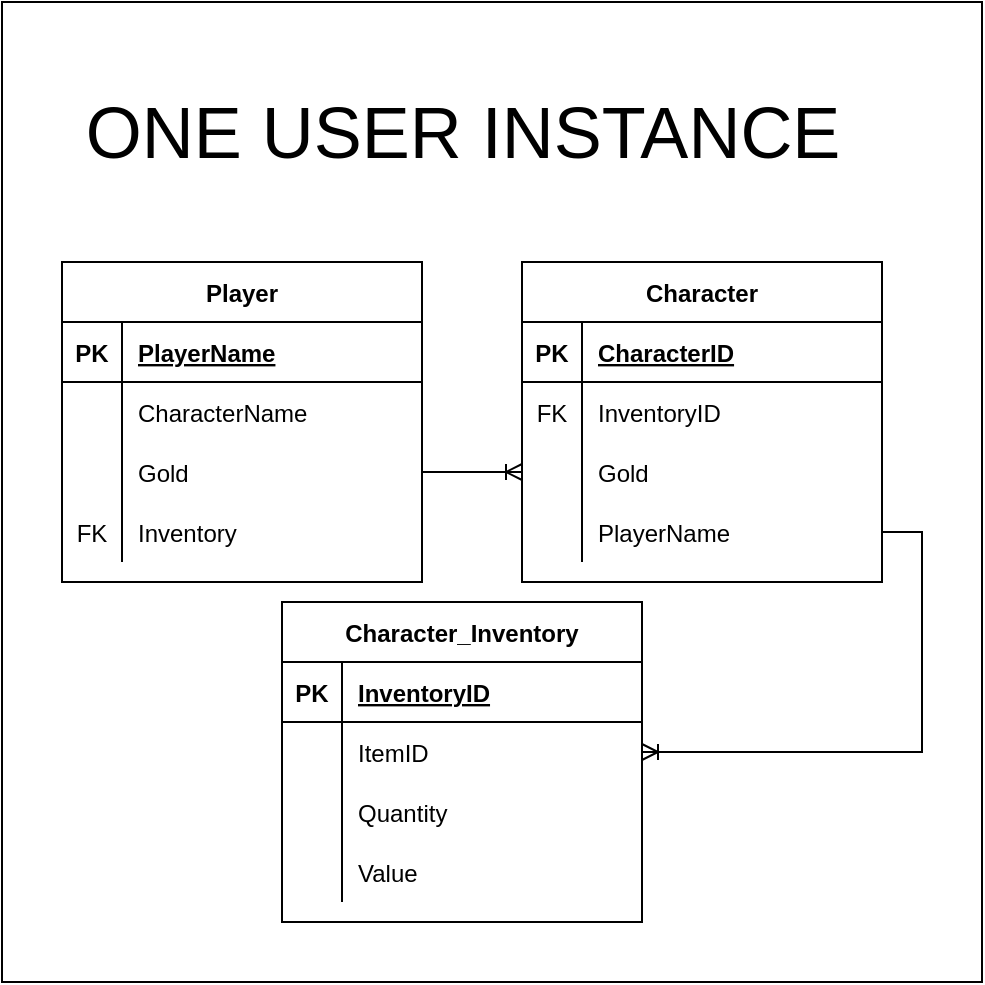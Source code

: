 <mxfile version="17.4.6" type="device"><diagram id="orheoWqgZ7Nb0xfECMeJ" name="Page-1"><mxGraphModel dx="-8471" dy="1088" grid="1" gridSize="10" guides="1" tooltips="1" connect="1" arrows="1" fold="1" page="1" pageScale="1" pageWidth="850" pageHeight="1100" math="0" shadow="0"><root><mxCell id="0"/><mxCell id="1" parent="0"/><mxCell id="KpDyZVOELc_7nCEl9XbN-34" value="" style="whiteSpace=wrap;html=1;aspect=fixed;" vertex="1" parent="1"><mxGeometry x="9490" y="260" width="490" height="490" as="geometry"/></mxCell><mxCell id="wdo4D1WJmz95UBGcyFBK-1" value="Player" style="shape=table;startSize=30;container=1;collapsible=1;childLayout=tableLayout;fixedRows=1;rowLines=0;fontStyle=1;align=center;resizeLast=1;" parent="1" vertex="1"><mxGeometry x="9520" y="390" width="180" height="160" as="geometry"/></mxCell><mxCell id="wdo4D1WJmz95UBGcyFBK-2" value="" style="shape=tableRow;horizontal=0;startSize=0;swimlaneHead=0;swimlaneBody=0;fillColor=none;collapsible=0;dropTarget=0;points=[[0,0.5],[1,0.5]];portConstraint=eastwest;top=0;left=0;right=0;bottom=1;" parent="wdo4D1WJmz95UBGcyFBK-1" vertex="1"><mxGeometry y="30" width="180" height="30" as="geometry"/></mxCell><mxCell id="wdo4D1WJmz95UBGcyFBK-3" value="PK" style="shape=partialRectangle;connectable=0;fillColor=none;top=0;left=0;bottom=0;right=0;fontStyle=1;overflow=hidden;" parent="wdo4D1WJmz95UBGcyFBK-2" vertex="1"><mxGeometry width="30" height="30" as="geometry"><mxRectangle width="30" height="30" as="alternateBounds"/></mxGeometry></mxCell><mxCell id="wdo4D1WJmz95UBGcyFBK-4" value="PlayerName" style="shape=partialRectangle;connectable=0;fillColor=none;top=0;left=0;bottom=0;right=0;align=left;spacingLeft=6;fontStyle=5;overflow=hidden;" parent="wdo4D1WJmz95UBGcyFBK-2" vertex="1"><mxGeometry x="30" width="150" height="30" as="geometry"><mxRectangle width="150" height="30" as="alternateBounds"/></mxGeometry></mxCell><mxCell id="wdo4D1WJmz95UBGcyFBK-5" value="" style="shape=tableRow;horizontal=0;startSize=0;swimlaneHead=0;swimlaneBody=0;fillColor=none;collapsible=0;dropTarget=0;points=[[0,0.5],[1,0.5]];portConstraint=eastwest;top=0;left=0;right=0;bottom=0;" parent="wdo4D1WJmz95UBGcyFBK-1" vertex="1"><mxGeometry y="60" width="180" height="30" as="geometry"/></mxCell><mxCell id="wdo4D1WJmz95UBGcyFBK-6" value="" style="shape=partialRectangle;connectable=0;fillColor=none;top=0;left=0;bottom=0;right=0;editable=1;overflow=hidden;" parent="wdo4D1WJmz95UBGcyFBK-5" vertex="1"><mxGeometry width="30" height="30" as="geometry"><mxRectangle width="30" height="30" as="alternateBounds"/></mxGeometry></mxCell><mxCell id="wdo4D1WJmz95UBGcyFBK-7" value="CharacterName  " style="shape=partialRectangle;connectable=0;fillColor=none;top=0;left=0;bottom=0;right=0;align=left;spacingLeft=6;overflow=hidden;" parent="wdo4D1WJmz95UBGcyFBK-5" vertex="1"><mxGeometry x="30" width="150" height="30" as="geometry"><mxRectangle width="150" height="30" as="alternateBounds"/></mxGeometry></mxCell><mxCell id="wdo4D1WJmz95UBGcyFBK-8" value="" style="shape=tableRow;horizontal=0;startSize=0;swimlaneHead=0;swimlaneBody=0;fillColor=none;collapsible=0;dropTarget=0;points=[[0,0.5],[1,0.5]];portConstraint=eastwest;top=0;left=0;right=0;bottom=0;" parent="wdo4D1WJmz95UBGcyFBK-1" vertex="1"><mxGeometry y="90" width="180" height="30" as="geometry"/></mxCell><mxCell id="wdo4D1WJmz95UBGcyFBK-9" value="" style="shape=partialRectangle;connectable=0;fillColor=none;top=0;left=0;bottom=0;right=0;editable=1;overflow=hidden;" parent="wdo4D1WJmz95UBGcyFBK-8" vertex="1"><mxGeometry width="30" height="30" as="geometry"><mxRectangle width="30" height="30" as="alternateBounds"/></mxGeometry></mxCell><mxCell id="wdo4D1WJmz95UBGcyFBK-10" value="Gold" style="shape=partialRectangle;connectable=0;fillColor=none;top=0;left=0;bottom=0;right=0;align=left;spacingLeft=6;overflow=hidden;" parent="wdo4D1WJmz95UBGcyFBK-8" vertex="1"><mxGeometry x="30" width="150" height="30" as="geometry"><mxRectangle width="150" height="30" as="alternateBounds"/></mxGeometry></mxCell><mxCell id="wdo4D1WJmz95UBGcyFBK-11" value="" style="shape=tableRow;horizontal=0;startSize=0;swimlaneHead=0;swimlaneBody=0;fillColor=none;collapsible=0;dropTarget=0;points=[[0,0.5],[1,0.5]];portConstraint=eastwest;top=0;left=0;right=0;bottom=0;" parent="wdo4D1WJmz95UBGcyFBK-1" vertex="1"><mxGeometry y="120" width="180" height="30" as="geometry"/></mxCell><mxCell id="wdo4D1WJmz95UBGcyFBK-12" value="FK" style="shape=partialRectangle;connectable=0;fillColor=none;top=0;left=0;bottom=0;right=0;editable=1;overflow=hidden;" parent="wdo4D1WJmz95UBGcyFBK-11" vertex="1"><mxGeometry width="30" height="30" as="geometry"><mxRectangle width="30" height="30" as="alternateBounds"/></mxGeometry></mxCell><mxCell id="wdo4D1WJmz95UBGcyFBK-13" value="Inventory" style="shape=partialRectangle;connectable=0;fillColor=none;top=0;left=0;bottom=0;right=0;align=left;spacingLeft=6;overflow=hidden;" parent="wdo4D1WJmz95UBGcyFBK-11" vertex="1"><mxGeometry x="30" width="150" height="30" as="geometry"><mxRectangle width="150" height="30" as="alternateBounds"/></mxGeometry></mxCell><mxCell id="wdo4D1WJmz95UBGcyFBK-53" value="Character_Inventory" style="shape=table;startSize=30;container=1;collapsible=1;childLayout=tableLayout;fixedRows=1;rowLines=0;fontStyle=1;align=center;resizeLast=1;" parent="1" vertex="1"><mxGeometry x="9630" y="560" width="180" height="160" as="geometry"/></mxCell><mxCell id="wdo4D1WJmz95UBGcyFBK-54" value="" style="shape=tableRow;horizontal=0;startSize=0;swimlaneHead=0;swimlaneBody=0;fillColor=none;collapsible=0;dropTarget=0;points=[[0,0.5],[1,0.5]];portConstraint=eastwest;top=0;left=0;right=0;bottom=1;" parent="wdo4D1WJmz95UBGcyFBK-53" vertex="1"><mxGeometry y="30" width="180" height="30" as="geometry"/></mxCell><mxCell id="wdo4D1WJmz95UBGcyFBK-55" value="PK" style="shape=partialRectangle;connectable=0;fillColor=none;top=0;left=0;bottom=0;right=0;fontStyle=1;overflow=hidden;" parent="wdo4D1WJmz95UBGcyFBK-54" vertex="1"><mxGeometry width="30" height="30" as="geometry"><mxRectangle width="30" height="30" as="alternateBounds"/></mxGeometry></mxCell><mxCell id="wdo4D1WJmz95UBGcyFBK-56" value="InventoryID" style="shape=partialRectangle;connectable=0;fillColor=none;top=0;left=0;bottom=0;right=0;align=left;spacingLeft=6;fontStyle=5;overflow=hidden;" parent="wdo4D1WJmz95UBGcyFBK-54" vertex="1"><mxGeometry x="30" width="150" height="30" as="geometry"><mxRectangle width="150" height="30" as="alternateBounds"/></mxGeometry></mxCell><mxCell id="wdo4D1WJmz95UBGcyFBK-57" value="" style="shape=tableRow;horizontal=0;startSize=0;swimlaneHead=0;swimlaneBody=0;fillColor=none;collapsible=0;dropTarget=0;points=[[0,0.5],[1,0.5]];portConstraint=eastwest;top=0;left=0;right=0;bottom=0;" parent="wdo4D1WJmz95UBGcyFBK-53" vertex="1"><mxGeometry y="60" width="180" height="30" as="geometry"/></mxCell><mxCell id="wdo4D1WJmz95UBGcyFBK-58" value="" style="shape=partialRectangle;connectable=0;fillColor=none;top=0;left=0;bottom=0;right=0;editable=1;overflow=hidden;" parent="wdo4D1WJmz95UBGcyFBK-57" vertex="1"><mxGeometry width="30" height="30" as="geometry"><mxRectangle width="30" height="30" as="alternateBounds"/></mxGeometry></mxCell><mxCell id="wdo4D1WJmz95UBGcyFBK-59" value="ItemID" style="shape=partialRectangle;connectable=0;fillColor=none;top=0;left=0;bottom=0;right=0;align=left;spacingLeft=6;overflow=hidden;" parent="wdo4D1WJmz95UBGcyFBK-57" vertex="1"><mxGeometry x="30" width="150" height="30" as="geometry"><mxRectangle width="150" height="30" as="alternateBounds"/></mxGeometry></mxCell><mxCell id="wdo4D1WJmz95UBGcyFBK-60" value="" style="shape=tableRow;horizontal=0;startSize=0;swimlaneHead=0;swimlaneBody=0;fillColor=none;collapsible=0;dropTarget=0;points=[[0,0.5],[1,0.5]];portConstraint=eastwest;top=0;left=0;right=0;bottom=0;" parent="wdo4D1WJmz95UBGcyFBK-53" vertex="1"><mxGeometry y="90" width="180" height="30" as="geometry"/></mxCell><mxCell id="wdo4D1WJmz95UBGcyFBK-61" value="" style="shape=partialRectangle;connectable=0;fillColor=none;top=0;left=0;bottom=0;right=0;editable=1;overflow=hidden;" parent="wdo4D1WJmz95UBGcyFBK-60" vertex="1"><mxGeometry width="30" height="30" as="geometry"><mxRectangle width="30" height="30" as="alternateBounds"/></mxGeometry></mxCell><mxCell id="wdo4D1WJmz95UBGcyFBK-62" value="Quantity" style="shape=partialRectangle;connectable=0;fillColor=none;top=0;left=0;bottom=0;right=0;align=left;spacingLeft=6;overflow=hidden;" parent="wdo4D1WJmz95UBGcyFBK-60" vertex="1"><mxGeometry x="30" width="150" height="30" as="geometry"><mxRectangle width="150" height="30" as="alternateBounds"/></mxGeometry></mxCell><mxCell id="wdo4D1WJmz95UBGcyFBK-63" value="" style="shape=tableRow;horizontal=0;startSize=0;swimlaneHead=0;swimlaneBody=0;fillColor=none;collapsible=0;dropTarget=0;points=[[0,0.5],[1,0.5]];portConstraint=eastwest;top=0;left=0;right=0;bottom=0;" parent="wdo4D1WJmz95UBGcyFBK-53" vertex="1"><mxGeometry y="120" width="180" height="30" as="geometry"/></mxCell><mxCell id="wdo4D1WJmz95UBGcyFBK-64" value="" style="shape=partialRectangle;connectable=0;fillColor=none;top=0;left=0;bottom=0;right=0;editable=1;overflow=hidden;" parent="wdo4D1WJmz95UBGcyFBK-63" vertex="1"><mxGeometry width="30" height="30" as="geometry"><mxRectangle width="30" height="30" as="alternateBounds"/></mxGeometry></mxCell><mxCell id="wdo4D1WJmz95UBGcyFBK-65" value="Value" style="shape=partialRectangle;connectable=0;fillColor=none;top=0;left=0;bottom=0;right=0;align=left;spacingLeft=6;overflow=hidden;" parent="wdo4D1WJmz95UBGcyFBK-63" vertex="1"><mxGeometry x="30" width="150" height="30" as="geometry"><mxRectangle width="150" height="30" as="alternateBounds"/></mxGeometry></mxCell><mxCell id="wdo4D1WJmz95UBGcyFBK-69" value="" style="edgeStyle=entityRelationEdgeStyle;fontSize=12;html=1;endArrow=ERoneToMany;rounded=0;exitX=1;exitY=0.5;exitDx=0;exitDy=0;entryX=0;entryY=0.5;entryDx=0;entryDy=0;" parent="1" target="KpDyZVOELc_7nCEl9XbN-21" edge="1" source="wdo4D1WJmz95UBGcyFBK-8"><mxGeometry width="100" height="100" relative="1" as="geometry"><mxPoint x="9620" y="560" as="sourcePoint"/><mxPoint x="9720" y="460" as="targetPoint"/></mxGeometry></mxCell><mxCell id="KpDyZVOELc_7nCEl9XbN-14" value="Character" style="shape=table;startSize=30;container=1;collapsible=1;childLayout=tableLayout;fixedRows=1;rowLines=0;fontStyle=1;align=center;resizeLast=1;" vertex="1" parent="1"><mxGeometry x="9750" y="390" width="180" height="160" as="geometry"/></mxCell><mxCell id="KpDyZVOELc_7nCEl9XbN-15" value="" style="shape=tableRow;horizontal=0;startSize=0;swimlaneHead=0;swimlaneBody=0;fillColor=none;collapsible=0;dropTarget=0;points=[[0,0.5],[1,0.5]];portConstraint=eastwest;top=0;left=0;right=0;bottom=1;" vertex="1" parent="KpDyZVOELc_7nCEl9XbN-14"><mxGeometry y="30" width="180" height="30" as="geometry"/></mxCell><mxCell id="KpDyZVOELc_7nCEl9XbN-16" value="PK" style="shape=partialRectangle;connectable=0;fillColor=none;top=0;left=0;bottom=0;right=0;fontStyle=1;overflow=hidden;" vertex="1" parent="KpDyZVOELc_7nCEl9XbN-15"><mxGeometry width="30" height="30" as="geometry"><mxRectangle width="30" height="30" as="alternateBounds"/></mxGeometry></mxCell><mxCell id="KpDyZVOELc_7nCEl9XbN-17" value="CharacterID" style="shape=partialRectangle;connectable=0;fillColor=none;top=0;left=0;bottom=0;right=0;align=left;spacingLeft=6;fontStyle=5;overflow=hidden;" vertex="1" parent="KpDyZVOELc_7nCEl9XbN-15"><mxGeometry x="30" width="150" height="30" as="geometry"><mxRectangle width="150" height="30" as="alternateBounds"/></mxGeometry></mxCell><mxCell id="KpDyZVOELc_7nCEl9XbN-18" value="" style="shape=tableRow;horizontal=0;startSize=0;swimlaneHead=0;swimlaneBody=0;fillColor=none;collapsible=0;dropTarget=0;points=[[0,0.5],[1,0.5]];portConstraint=eastwest;top=0;left=0;right=0;bottom=0;" vertex="1" parent="KpDyZVOELc_7nCEl9XbN-14"><mxGeometry y="60" width="180" height="30" as="geometry"/></mxCell><mxCell id="KpDyZVOELc_7nCEl9XbN-19" value="FK" style="shape=partialRectangle;connectable=0;fillColor=none;top=0;left=0;bottom=0;right=0;editable=1;overflow=hidden;" vertex="1" parent="KpDyZVOELc_7nCEl9XbN-18"><mxGeometry width="30" height="30" as="geometry"><mxRectangle width="30" height="30" as="alternateBounds"/></mxGeometry></mxCell><mxCell id="KpDyZVOELc_7nCEl9XbN-20" value="InventoryID" style="shape=partialRectangle;connectable=0;fillColor=none;top=0;left=0;bottom=0;right=0;align=left;spacingLeft=6;overflow=hidden;" vertex="1" parent="KpDyZVOELc_7nCEl9XbN-18"><mxGeometry x="30" width="150" height="30" as="geometry"><mxRectangle width="150" height="30" as="alternateBounds"/></mxGeometry></mxCell><mxCell id="KpDyZVOELc_7nCEl9XbN-21" value="" style="shape=tableRow;horizontal=0;startSize=0;swimlaneHead=0;swimlaneBody=0;fillColor=none;collapsible=0;dropTarget=0;points=[[0,0.5],[1,0.5]];portConstraint=eastwest;top=0;left=0;right=0;bottom=0;" vertex="1" parent="KpDyZVOELc_7nCEl9XbN-14"><mxGeometry y="90" width="180" height="30" as="geometry"/></mxCell><mxCell id="KpDyZVOELc_7nCEl9XbN-22" value="" style="shape=partialRectangle;connectable=0;fillColor=none;top=0;left=0;bottom=0;right=0;editable=1;overflow=hidden;" vertex="1" parent="KpDyZVOELc_7nCEl9XbN-21"><mxGeometry width="30" height="30" as="geometry"><mxRectangle width="30" height="30" as="alternateBounds"/></mxGeometry></mxCell><mxCell id="KpDyZVOELc_7nCEl9XbN-23" value="Gold" style="shape=partialRectangle;connectable=0;fillColor=none;top=0;left=0;bottom=0;right=0;align=left;spacingLeft=6;overflow=hidden;" vertex="1" parent="KpDyZVOELc_7nCEl9XbN-21"><mxGeometry x="30" width="150" height="30" as="geometry"><mxRectangle width="150" height="30" as="alternateBounds"/></mxGeometry></mxCell><mxCell id="KpDyZVOELc_7nCEl9XbN-24" value="" style="shape=tableRow;horizontal=0;startSize=0;swimlaneHead=0;swimlaneBody=0;fillColor=none;collapsible=0;dropTarget=0;points=[[0,0.5],[1,0.5]];portConstraint=eastwest;top=0;left=0;right=0;bottom=0;" vertex="1" parent="KpDyZVOELc_7nCEl9XbN-14"><mxGeometry y="120" width="180" height="30" as="geometry"/></mxCell><mxCell id="KpDyZVOELc_7nCEl9XbN-25" value="" style="shape=partialRectangle;connectable=0;fillColor=none;top=0;left=0;bottom=0;right=0;editable=1;overflow=hidden;" vertex="1" parent="KpDyZVOELc_7nCEl9XbN-24"><mxGeometry width="30" height="30" as="geometry"><mxRectangle width="30" height="30" as="alternateBounds"/></mxGeometry></mxCell><mxCell id="KpDyZVOELc_7nCEl9XbN-26" value="PlayerName" style="shape=partialRectangle;connectable=0;fillColor=none;top=0;left=0;bottom=0;right=0;align=left;spacingLeft=6;overflow=hidden;" vertex="1" parent="KpDyZVOELc_7nCEl9XbN-24"><mxGeometry x="30" width="150" height="30" as="geometry"><mxRectangle width="150" height="30" as="alternateBounds"/></mxGeometry></mxCell><mxCell id="KpDyZVOELc_7nCEl9XbN-31" value="" style="edgeStyle=elbowEdgeStyle;fontSize=12;html=1;endArrow=ERoneToMany;rounded=0;exitX=1;exitY=0.5;exitDx=0;exitDy=0;entryX=1;entryY=0.5;entryDx=0;entryDy=0;" edge="1" parent="1" source="KpDyZVOELc_7nCEl9XbN-24" target="wdo4D1WJmz95UBGcyFBK-57"><mxGeometry width="100" height="100" relative="1" as="geometry"><mxPoint x="9960" y="500" as="sourcePoint"/><mxPoint x="10120" y="500" as="targetPoint"/><Array as="points"><mxPoint x="9950" y="570"/></Array></mxGeometry></mxCell><mxCell id="KpDyZVOELc_7nCEl9XbN-35" value="&lt;font style=&quot;font-size: 36px&quot;&gt;ONE USER INSTANCE&lt;/font&gt;" style="text;html=1;align=center;verticalAlign=middle;resizable=0;points=[];autosize=1;strokeColor=none;fillColor=none;" vertex="1" parent="1"><mxGeometry x="9525" y="310" width="390" height="30" as="geometry"/></mxCell></root></mxGraphModel></diagram></mxfile>